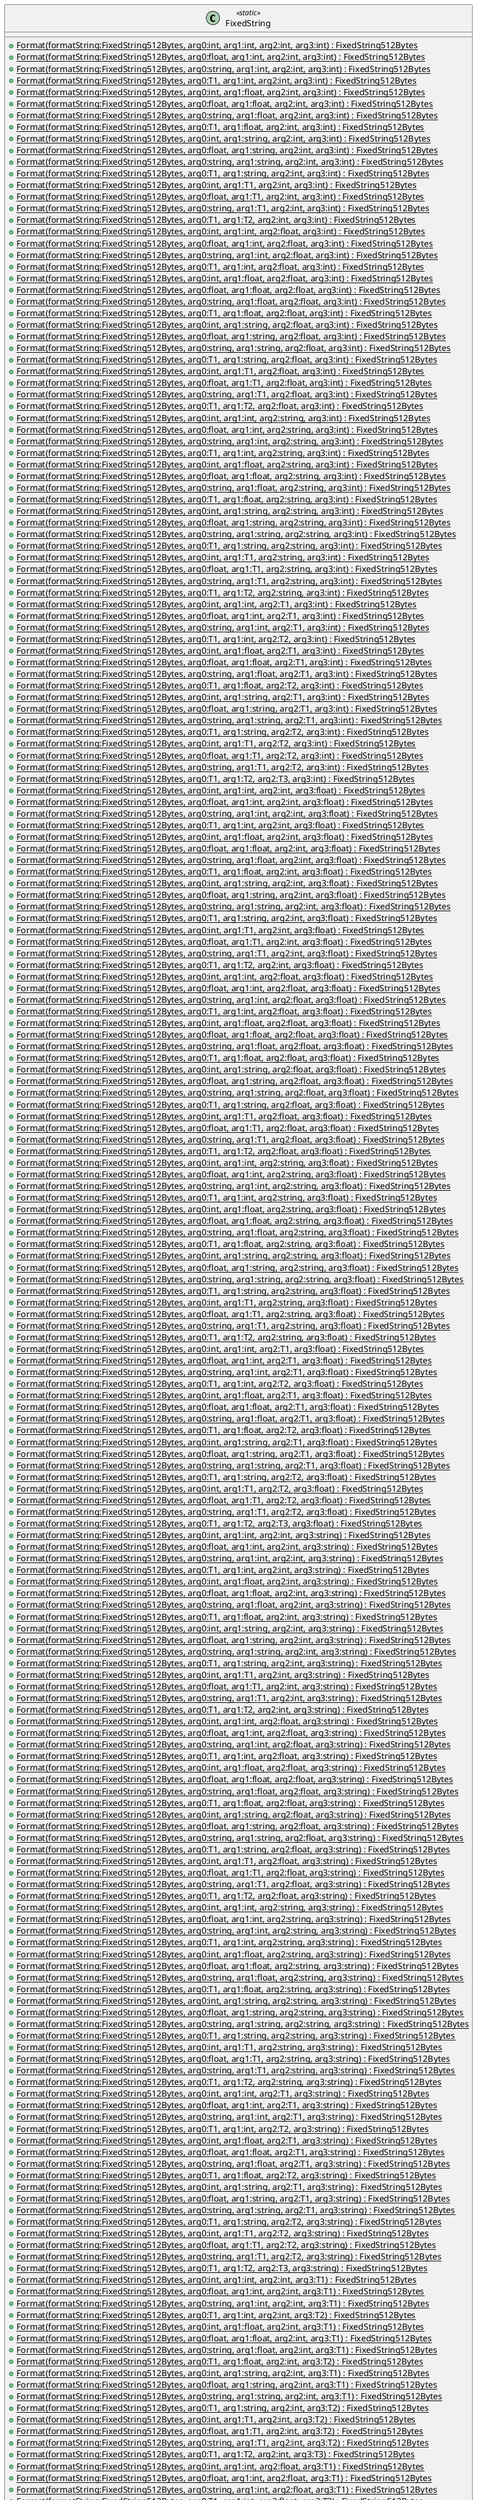 @startuml
class FixedString <<static>> {
    + {static} Format(formatString:FixedString512Bytes, arg0:int, arg1:int, arg2:int, arg3:int) : FixedString512Bytes
    + {static} Format(formatString:FixedString512Bytes, arg0:float, arg1:int, arg2:int, arg3:int) : FixedString512Bytes
    + {static} Format(formatString:FixedString512Bytes, arg0:string, arg1:int, arg2:int, arg3:int) : FixedString512Bytes
    + {static} Format(formatString:FixedString512Bytes, arg0:T1, arg1:int, arg2:int, arg3:int) : FixedString512Bytes
    + {static} Format(formatString:FixedString512Bytes, arg0:int, arg1:float, arg2:int, arg3:int) : FixedString512Bytes
    + {static} Format(formatString:FixedString512Bytes, arg0:float, arg1:float, arg2:int, arg3:int) : FixedString512Bytes
    + {static} Format(formatString:FixedString512Bytes, arg0:string, arg1:float, arg2:int, arg3:int) : FixedString512Bytes
    + {static} Format(formatString:FixedString512Bytes, arg0:T1, arg1:float, arg2:int, arg3:int) : FixedString512Bytes
    + {static} Format(formatString:FixedString512Bytes, arg0:int, arg1:string, arg2:int, arg3:int) : FixedString512Bytes
    + {static} Format(formatString:FixedString512Bytes, arg0:float, arg1:string, arg2:int, arg3:int) : FixedString512Bytes
    + {static} Format(formatString:FixedString512Bytes, arg0:string, arg1:string, arg2:int, arg3:int) : FixedString512Bytes
    + {static} Format(formatString:FixedString512Bytes, arg0:T1, arg1:string, arg2:int, arg3:int) : FixedString512Bytes
    + {static} Format(formatString:FixedString512Bytes, arg0:int, arg1:T1, arg2:int, arg3:int) : FixedString512Bytes
    + {static} Format(formatString:FixedString512Bytes, arg0:float, arg1:T1, arg2:int, arg3:int) : FixedString512Bytes
    + {static} Format(formatString:FixedString512Bytes, arg0:string, arg1:T1, arg2:int, arg3:int) : FixedString512Bytes
    + {static} Format(formatString:FixedString512Bytes, arg0:T1, arg1:T2, arg2:int, arg3:int) : FixedString512Bytes
    + {static} Format(formatString:FixedString512Bytes, arg0:int, arg1:int, arg2:float, arg3:int) : FixedString512Bytes
    + {static} Format(formatString:FixedString512Bytes, arg0:float, arg1:int, arg2:float, arg3:int) : FixedString512Bytes
    + {static} Format(formatString:FixedString512Bytes, arg0:string, arg1:int, arg2:float, arg3:int) : FixedString512Bytes
    + {static} Format(formatString:FixedString512Bytes, arg0:T1, arg1:int, arg2:float, arg3:int) : FixedString512Bytes
    + {static} Format(formatString:FixedString512Bytes, arg0:int, arg1:float, arg2:float, arg3:int) : FixedString512Bytes
    + {static} Format(formatString:FixedString512Bytes, arg0:float, arg1:float, arg2:float, arg3:int) : FixedString512Bytes
    + {static} Format(formatString:FixedString512Bytes, arg0:string, arg1:float, arg2:float, arg3:int) : FixedString512Bytes
    + {static} Format(formatString:FixedString512Bytes, arg0:T1, arg1:float, arg2:float, arg3:int) : FixedString512Bytes
    + {static} Format(formatString:FixedString512Bytes, arg0:int, arg1:string, arg2:float, arg3:int) : FixedString512Bytes
    + {static} Format(formatString:FixedString512Bytes, arg0:float, arg1:string, arg2:float, arg3:int) : FixedString512Bytes
    + {static} Format(formatString:FixedString512Bytes, arg0:string, arg1:string, arg2:float, arg3:int) : FixedString512Bytes
    + {static} Format(formatString:FixedString512Bytes, arg0:T1, arg1:string, arg2:float, arg3:int) : FixedString512Bytes
    + {static} Format(formatString:FixedString512Bytes, arg0:int, arg1:T1, arg2:float, arg3:int) : FixedString512Bytes
    + {static} Format(formatString:FixedString512Bytes, arg0:float, arg1:T1, arg2:float, arg3:int) : FixedString512Bytes
    + {static} Format(formatString:FixedString512Bytes, arg0:string, arg1:T1, arg2:float, arg3:int) : FixedString512Bytes
    + {static} Format(formatString:FixedString512Bytes, arg0:T1, arg1:T2, arg2:float, arg3:int) : FixedString512Bytes
    + {static} Format(formatString:FixedString512Bytes, arg0:int, arg1:int, arg2:string, arg3:int) : FixedString512Bytes
    + {static} Format(formatString:FixedString512Bytes, arg0:float, arg1:int, arg2:string, arg3:int) : FixedString512Bytes
    + {static} Format(formatString:FixedString512Bytes, arg0:string, arg1:int, arg2:string, arg3:int) : FixedString512Bytes
    + {static} Format(formatString:FixedString512Bytes, arg0:T1, arg1:int, arg2:string, arg3:int) : FixedString512Bytes
    + {static} Format(formatString:FixedString512Bytes, arg0:int, arg1:float, arg2:string, arg3:int) : FixedString512Bytes
    + {static} Format(formatString:FixedString512Bytes, arg0:float, arg1:float, arg2:string, arg3:int) : FixedString512Bytes
    + {static} Format(formatString:FixedString512Bytes, arg0:string, arg1:float, arg2:string, arg3:int) : FixedString512Bytes
    + {static} Format(formatString:FixedString512Bytes, arg0:T1, arg1:float, arg2:string, arg3:int) : FixedString512Bytes
    + {static} Format(formatString:FixedString512Bytes, arg0:int, arg1:string, arg2:string, arg3:int) : FixedString512Bytes
    + {static} Format(formatString:FixedString512Bytes, arg0:float, arg1:string, arg2:string, arg3:int) : FixedString512Bytes
    + {static} Format(formatString:FixedString512Bytes, arg0:string, arg1:string, arg2:string, arg3:int) : FixedString512Bytes
    + {static} Format(formatString:FixedString512Bytes, arg0:T1, arg1:string, arg2:string, arg3:int) : FixedString512Bytes
    + {static} Format(formatString:FixedString512Bytes, arg0:int, arg1:T1, arg2:string, arg3:int) : FixedString512Bytes
    + {static} Format(formatString:FixedString512Bytes, arg0:float, arg1:T1, arg2:string, arg3:int) : FixedString512Bytes
    + {static} Format(formatString:FixedString512Bytes, arg0:string, arg1:T1, arg2:string, arg3:int) : FixedString512Bytes
    + {static} Format(formatString:FixedString512Bytes, arg0:T1, arg1:T2, arg2:string, arg3:int) : FixedString512Bytes
    + {static} Format(formatString:FixedString512Bytes, arg0:int, arg1:int, arg2:T1, arg3:int) : FixedString512Bytes
    + {static} Format(formatString:FixedString512Bytes, arg0:float, arg1:int, arg2:T1, arg3:int) : FixedString512Bytes
    + {static} Format(formatString:FixedString512Bytes, arg0:string, arg1:int, arg2:T1, arg3:int) : FixedString512Bytes
    + {static} Format(formatString:FixedString512Bytes, arg0:T1, arg1:int, arg2:T2, arg3:int) : FixedString512Bytes
    + {static} Format(formatString:FixedString512Bytes, arg0:int, arg1:float, arg2:T1, arg3:int) : FixedString512Bytes
    + {static} Format(formatString:FixedString512Bytes, arg0:float, arg1:float, arg2:T1, arg3:int) : FixedString512Bytes
    + {static} Format(formatString:FixedString512Bytes, arg0:string, arg1:float, arg2:T1, arg3:int) : FixedString512Bytes
    + {static} Format(formatString:FixedString512Bytes, arg0:T1, arg1:float, arg2:T2, arg3:int) : FixedString512Bytes
    + {static} Format(formatString:FixedString512Bytes, arg0:int, arg1:string, arg2:T1, arg3:int) : FixedString512Bytes
    + {static} Format(formatString:FixedString512Bytes, arg0:float, arg1:string, arg2:T1, arg3:int) : FixedString512Bytes
    + {static} Format(formatString:FixedString512Bytes, arg0:string, arg1:string, arg2:T1, arg3:int) : FixedString512Bytes
    + {static} Format(formatString:FixedString512Bytes, arg0:T1, arg1:string, arg2:T2, arg3:int) : FixedString512Bytes
    + {static} Format(formatString:FixedString512Bytes, arg0:int, arg1:T1, arg2:T2, arg3:int) : FixedString512Bytes
    + {static} Format(formatString:FixedString512Bytes, arg0:float, arg1:T1, arg2:T2, arg3:int) : FixedString512Bytes
    + {static} Format(formatString:FixedString512Bytes, arg0:string, arg1:T1, arg2:T2, arg3:int) : FixedString512Bytes
    + {static} Format(formatString:FixedString512Bytes, arg0:T1, arg1:T2, arg2:T3, arg3:int) : FixedString512Bytes
    + {static} Format(formatString:FixedString512Bytes, arg0:int, arg1:int, arg2:int, arg3:float) : FixedString512Bytes
    + {static} Format(formatString:FixedString512Bytes, arg0:float, arg1:int, arg2:int, arg3:float) : FixedString512Bytes
    + {static} Format(formatString:FixedString512Bytes, arg0:string, arg1:int, arg2:int, arg3:float) : FixedString512Bytes
    + {static} Format(formatString:FixedString512Bytes, arg0:T1, arg1:int, arg2:int, arg3:float) : FixedString512Bytes
    + {static} Format(formatString:FixedString512Bytes, arg0:int, arg1:float, arg2:int, arg3:float) : FixedString512Bytes
    + {static} Format(formatString:FixedString512Bytes, arg0:float, arg1:float, arg2:int, arg3:float) : FixedString512Bytes
    + {static} Format(formatString:FixedString512Bytes, arg0:string, arg1:float, arg2:int, arg3:float) : FixedString512Bytes
    + {static} Format(formatString:FixedString512Bytes, arg0:T1, arg1:float, arg2:int, arg3:float) : FixedString512Bytes
    + {static} Format(formatString:FixedString512Bytes, arg0:int, arg1:string, arg2:int, arg3:float) : FixedString512Bytes
    + {static} Format(formatString:FixedString512Bytes, arg0:float, arg1:string, arg2:int, arg3:float) : FixedString512Bytes
    + {static} Format(formatString:FixedString512Bytes, arg0:string, arg1:string, arg2:int, arg3:float) : FixedString512Bytes
    + {static} Format(formatString:FixedString512Bytes, arg0:T1, arg1:string, arg2:int, arg3:float) : FixedString512Bytes
    + {static} Format(formatString:FixedString512Bytes, arg0:int, arg1:T1, arg2:int, arg3:float) : FixedString512Bytes
    + {static} Format(formatString:FixedString512Bytes, arg0:float, arg1:T1, arg2:int, arg3:float) : FixedString512Bytes
    + {static} Format(formatString:FixedString512Bytes, arg0:string, arg1:T1, arg2:int, arg3:float) : FixedString512Bytes
    + {static} Format(formatString:FixedString512Bytes, arg0:T1, arg1:T2, arg2:int, arg3:float) : FixedString512Bytes
    + {static} Format(formatString:FixedString512Bytes, arg0:int, arg1:int, arg2:float, arg3:float) : FixedString512Bytes
    + {static} Format(formatString:FixedString512Bytes, arg0:float, arg1:int, arg2:float, arg3:float) : FixedString512Bytes
    + {static} Format(formatString:FixedString512Bytes, arg0:string, arg1:int, arg2:float, arg3:float) : FixedString512Bytes
    + {static} Format(formatString:FixedString512Bytes, arg0:T1, arg1:int, arg2:float, arg3:float) : FixedString512Bytes
    + {static} Format(formatString:FixedString512Bytes, arg0:int, arg1:float, arg2:float, arg3:float) : FixedString512Bytes
    + {static} Format(formatString:FixedString512Bytes, arg0:float, arg1:float, arg2:float, arg3:float) : FixedString512Bytes
    + {static} Format(formatString:FixedString512Bytes, arg0:string, arg1:float, arg2:float, arg3:float) : FixedString512Bytes
    + {static} Format(formatString:FixedString512Bytes, arg0:T1, arg1:float, arg2:float, arg3:float) : FixedString512Bytes
    + {static} Format(formatString:FixedString512Bytes, arg0:int, arg1:string, arg2:float, arg3:float) : FixedString512Bytes
    + {static} Format(formatString:FixedString512Bytes, arg0:float, arg1:string, arg2:float, arg3:float) : FixedString512Bytes
    + {static} Format(formatString:FixedString512Bytes, arg0:string, arg1:string, arg2:float, arg3:float) : FixedString512Bytes
    + {static} Format(formatString:FixedString512Bytes, arg0:T1, arg1:string, arg2:float, arg3:float) : FixedString512Bytes
    + {static} Format(formatString:FixedString512Bytes, arg0:int, arg1:T1, arg2:float, arg3:float) : FixedString512Bytes
    + {static} Format(formatString:FixedString512Bytes, arg0:float, arg1:T1, arg2:float, arg3:float) : FixedString512Bytes
    + {static} Format(formatString:FixedString512Bytes, arg0:string, arg1:T1, arg2:float, arg3:float) : FixedString512Bytes
    + {static} Format(formatString:FixedString512Bytes, arg0:T1, arg1:T2, arg2:float, arg3:float) : FixedString512Bytes
    + {static} Format(formatString:FixedString512Bytes, arg0:int, arg1:int, arg2:string, arg3:float) : FixedString512Bytes
    + {static} Format(formatString:FixedString512Bytes, arg0:float, arg1:int, arg2:string, arg3:float) : FixedString512Bytes
    + {static} Format(formatString:FixedString512Bytes, arg0:string, arg1:int, arg2:string, arg3:float) : FixedString512Bytes
    + {static} Format(formatString:FixedString512Bytes, arg0:T1, arg1:int, arg2:string, arg3:float) : FixedString512Bytes
    + {static} Format(formatString:FixedString512Bytes, arg0:int, arg1:float, arg2:string, arg3:float) : FixedString512Bytes
    + {static} Format(formatString:FixedString512Bytes, arg0:float, arg1:float, arg2:string, arg3:float) : FixedString512Bytes
    + {static} Format(formatString:FixedString512Bytes, arg0:string, arg1:float, arg2:string, arg3:float) : FixedString512Bytes
    + {static} Format(formatString:FixedString512Bytes, arg0:T1, arg1:float, arg2:string, arg3:float) : FixedString512Bytes
    + {static} Format(formatString:FixedString512Bytes, arg0:int, arg1:string, arg2:string, arg3:float) : FixedString512Bytes
    + {static} Format(formatString:FixedString512Bytes, arg0:float, arg1:string, arg2:string, arg3:float) : FixedString512Bytes
    + {static} Format(formatString:FixedString512Bytes, arg0:string, arg1:string, arg2:string, arg3:float) : FixedString512Bytes
    + {static} Format(formatString:FixedString512Bytes, arg0:T1, arg1:string, arg2:string, arg3:float) : FixedString512Bytes
    + {static} Format(formatString:FixedString512Bytes, arg0:int, arg1:T1, arg2:string, arg3:float) : FixedString512Bytes
    + {static} Format(formatString:FixedString512Bytes, arg0:float, arg1:T1, arg2:string, arg3:float) : FixedString512Bytes
    + {static} Format(formatString:FixedString512Bytes, arg0:string, arg1:T1, arg2:string, arg3:float) : FixedString512Bytes
    + {static} Format(formatString:FixedString512Bytes, arg0:T1, arg1:T2, arg2:string, arg3:float) : FixedString512Bytes
    + {static} Format(formatString:FixedString512Bytes, arg0:int, arg1:int, arg2:T1, arg3:float) : FixedString512Bytes
    + {static} Format(formatString:FixedString512Bytes, arg0:float, arg1:int, arg2:T1, arg3:float) : FixedString512Bytes
    + {static} Format(formatString:FixedString512Bytes, arg0:string, arg1:int, arg2:T1, arg3:float) : FixedString512Bytes
    + {static} Format(formatString:FixedString512Bytes, arg0:T1, arg1:int, arg2:T2, arg3:float) : FixedString512Bytes
    + {static} Format(formatString:FixedString512Bytes, arg0:int, arg1:float, arg2:T1, arg3:float) : FixedString512Bytes
    + {static} Format(formatString:FixedString512Bytes, arg0:float, arg1:float, arg2:T1, arg3:float) : FixedString512Bytes
    + {static} Format(formatString:FixedString512Bytes, arg0:string, arg1:float, arg2:T1, arg3:float) : FixedString512Bytes
    + {static} Format(formatString:FixedString512Bytes, arg0:T1, arg1:float, arg2:T2, arg3:float) : FixedString512Bytes
    + {static} Format(formatString:FixedString512Bytes, arg0:int, arg1:string, arg2:T1, arg3:float) : FixedString512Bytes
    + {static} Format(formatString:FixedString512Bytes, arg0:float, arg1:string, arg2:T1, arg3:float) : FixedString512Bytes
    + {static} Format(formatString:FixedString512Bytes, arg0:string, arg1:string, arg2:T1, arg3:float) : FixedString512Bytes
    + {static} Format(formatString:FixedString512Bytes, arg0:T1, arg1:string, arg2:T2, arg3:float) : FixedString512Bytes
    + {static} Format(formatString:FixedString512Bytes, arg0:int, arg1:T1, arg2:T2, arg3:float) : FixedString512Bytes
    + {static} Format(formatString:FixedString512Bytes, arg0:float, arg1:T1, arg2:T2, arg3:float) : FixedString512Bytes
    + {static} Format(formatString:FixedString512Bytes, arg0:string, arg1:T1, arg2:T2, arg3:float) : FixedString512Bytes
    + {static} Format(formatString:FixedString512Bytes, arg0:T1, arg1:T2, arg2:T3, arg3:float) : FixedString512Bytes
    + {static} Format(formatString:FixedString512Bytes, arg0:int, arg1:int, arg2:int, arg3:string) : FixedString512Bytes
    + {static} Format(formatString:FixedString512Bytes, arg0:float, arg1:int, arg2:int, arg3:string) : FixedString512Bytes
    + {static} Format(formatString:FixedString512Bytes, arg0:string, arg1:int, arg2:int, arg3:string) : FixedString512Bytes
    + {static} Format(formatString:FixedString512Bytes, arg0:T1, arg1:int, arg2:int, arg3:string) : FixedString512Bytes
    + {static} Format(formatString:FixedString512Bytes, arg0:int, arg1:float, arg2:int, arg3:string) : FixedString512Bytes
    + {static} Format(formatString:FixedString512Bytes, arg0:float, arg1:float, arg2:int, arg3:string) : FixedString512Bytes
    + {static} Format(formatString:FixedString512Bytes, arg0:string, arg1:float, arg2:int, arg3:string) : FixedString512Bytes
    + {static} Format(formatString:FixedString512Bytes, arg0:T1, arg1:float, arg2:int, arg3:string) : FixedString512Bytes
    + {static} Format(formatString:FixedString512Bytes, arg0:int, arg1:string, arg2:int, arg3:string) : FixedString512Bytes
    + {static} Format(formatString:FixedString512Bytes, arg0:float, arg1:string, arg2:int, arg3:string) : FixedString512Bytes
    + {static} Format(formatString:FixedString512Bytes, arg0:string, arg1:string, arg2:int, arg3:string) : FixedString512Bytes
    + {static} Format(formatString:FixedString512Bytes, arg0:T1, arg1:string, arg2:int, arg3:string) : FixedString512Bytes
    + {static} Format(formatString:FixedString512Bytes, arg0:int, arg1:T1, arg2:int, arg3:string) : FixedString512Bytes
    + {static} Format(formatString:FixedString512Bytes, arg0:float, arg1:T1, arg2:int, arg3:string) : FixedString512Bytes
    + {static} Format(formatString:FixedString512Bytes, arg0:string, arg1:T1, arg2:int, arg3:string) : FixedString512Bytes
    + {static} Format(formatString:FixedString512Bytes, arg0:T1, arg1:T2, arg2:int, arg3:string) : FixedString512Bytes
    + {static} Format(formatString:FixedString512Bytes, arg0:int, arg1:int, arg2:float, arg3:string) : FixedString512Bytes
    + {static} Format(formatString:FixedString512Bytes, arg0:float, arg1:int, arg2:float, arg3:string) : FixedString512Bytes
    + {static} Format(formatString:FixedString512Bytes, arg0:string, arg1:int, arg2:float, arg3:string) : FixedString512Bytes
    + {static} Format(formatString:FixedString512Bytes, arg0:T1, arg1:int, arg2:float, arg3:string) : FixedString512Bytes
    + {static} Format(formatString:FixedString512Bytes, arg0:int, arg1:float, arg2:float, arg3:string) : FixedString512Bytes
    + {static} Format(formatString:FixedString512Bytes, arg0:float, arg1:float, arg2:float, arg3:string) : FixedString512Bytes
    + {static} Format(formatString:FixedString512Bytes, arg0:string, arg1:float, arg2:float, arg3:string) : FixedString512Bytes
    + {static} Format(formatString:FixedString512Bytes, arg0:T1, arg1:float, arg2:float, arg3:string) : FixedString512Bytes
    + {static} Format(formatString:FixedString512Bytes, arg0:int, arg1:string, arg2:float, arg3:string) : FixedString512Bytes
    + {static} Format(formatString:FixedString512Bytes, arg0:float, arg1:string, arg2:float, arg3:string) : FixedString512Bytes
    + {static} Format(formatString:FixedString512Bytes, arg0:string, arg1:string, arg2:float, arg3:string) : FixedString512Bytes
    + {static} Format(formatString:FixedString512Bytes, arg0:T1, arg1:string, arg2:float, arg3:string) : FixedString512Bytes
    + {static} Format(formatString:FixedString512Bytes, arg0:int, arg1:T1, arg2:float, arg3:string) : FixedString512Bytes
    + {static} Format(formatString:FixedString512Bytes, arg0:float, arg1:T1, arg2:float, arg3:string) : FixedString512Bytes
    + {static} Format(formatString:FixedString512Bytes, arg0:string, arg1:T1, arg2:float, arg3:string) : FixedString512Bytes
    + {static} Format(formatString:FixedString512Bytes, arg0:T1, arg1:T2, arg2:float, arg3:string) : FixedString512Bytes
    + {static} Format(formatString:FixedString512Bytes, arg0:int, arg1:int, arg2:string, arg3:string) : FixedString512Bytes
    + {static} Format(formatString:FixedString512Bytes, arg0:float, arg1:int, arg2:string, arg3:string) : FixedString512Bytes
    + {static} Format(formatString:FixedString512Bytes, arg0:string, arg1:int, arg2:string, arg3:string) : FixedString512Bytes
    + {static} Format(formatString:FixedString512Bytes, arg0:T1, arg1:int, arg2:string, arg3:string) : FixedString512Bytes
    + {static} Format(formatString:FixedString512Bytes, arg0:int, arg1:float, arg2:string, arg3:string) : FixedString512Bytes
    + {static} Format(formatString:FixedString512Bytes, arg0:float, arg1:float, arg2:string, arg3:string) : FixedString512Bytes
    + {static} Format(formatString:FixedString512Bytes, arg0:string, arg1:float, arg2:string, arg3:string) : FixedString512Bytes
    + {static} Format(formatString:FixedString512Bytes, arg0:T1, arg1:float, arg2:string, arg3:string) : FixedString512Bytes
    + {static} Format(formatString:FixedString512Bytes, arg0:int, arg1:string, arg2:string, arg3:string) : FixedString512Bytes
    + {static} Format(formatString:FixedString512Bytes, arg0:float, arg1:string, arg2:string, arg3:string) : FixedString512Bytes
    + {static} Format(formatString:FixedString512Bytes, arg0:string, arg1:string, arg2:string, arg3:string) : FixedString512Bytes
    + {static} Format(formatString:FixedString512Bytes, arg0:T1, arg1:string, arg2:string, arg3:string) : FixedString512Bytes
    + {static} Format(formatString:FixedString512Bytes, arg0:int, arg1:T1, arg2:string, arg3:string) : FixedString512Bytes
    + {static} Format(formatString:FixedString512Bytes, arg0:float, arg1:T1, arg2:string, arg3:string) : FixedString512Bytes
    + {static} Format(formatString:FixedString512Bytes, arg0:string, arg1:T1, arg2:string, arg3:string) : FixedString512Bytes
    + {static} Format(formatString:FixedString512Bytes, arg0:T1, arg1:T2, arg2:string, arg3:string) : FixedString512Bytes
    + {static} Format(formatString:FixedString512Bytes, arg0:int, arg1:int, arg2:T1, arg3:string) : FixedString512Bytes
    + {static} Format(formatString:FixedString512Bytes, arg0:float, arg1:int, arg2:T1, arg3:string) : FixedString512Bytes
    + {static} Format(formatString:FixedString512Bytes, arg0:string, arg1:int, arg2:T1, arg3:string) : FixedString512Bytes
    + {static} Format(formatString:FixedString512Bytes, arg0:T1, arg1:int, arg2:T2, arg3:string) : FixedString512Bytes
    + {static} Format(formatString:FixedString512Bytes, arg0:int, arg1:float, arg2:T1, arg3:string) : FixedString512Bytes
    + {static} Format(formatString:FixedString512Bytes, arg0:float, arg1:float, arg2:T1, arg3:string) : FixedString512Bytes
    + {static} Format(formatString:FixedString512Bytes, arg0:string, arg1:float, arg2:T1, arg3:string) : FixedString512Bytes
    + {static} Format(formatString:FixedString512Bytes, arg0:T1, arg1:float, arg2:T2, arg3:string) : FixedString512Bytes
    + {static} Format(formatString:FixedString512Bytes, arg0:int, arg1:string, arg2:T1, arg3:string) : FixedString512Bytes
    + {static} Format(formatString:FixedString512Bytes, arg0:float, arg1:string, arg2:T1, arg3:string) : FixedString512Bytes
    + {static} Format(formatString:FixedString512Bytes, arg0:string, arg1:string, arg2:T1, arg3:string) : FixedString512Bytes
    + {static} Format(formatString:FixedString512Bytes, arg0:T1, arg1:string, arg2:T2, arg3:string) : FixedString512Bytes
    + {static} Format(formatString:FixedString512Bytes, arg0:int, arg1:T1, arg2:T2, arg3:string) : FixedString512Bytes
    + {static} Format(formatString:FixedString512Bytes, arg0:float, arg1:T1, arg2:T2, arg3:string) : FixedString512Bytes
    + {static} Format(formatString:FixedString512Bytes, arg0:string, arg1:T1, arg2:T2, arg3:string) : FixedString512Bytes
    + {static} Format(formatString:FixedString512Bytes, arg0:T1, arg1:T2, arg2:T3, arg3:string) : FixedString512Bytes
    + {static} Format(formatString:FixedString512Bytes, arg0:int, arg1:int, arg2:int, arg3:T1) : FixedString512Bytes
    + {static} Format(formatString:FixedString512Bytes, arg0:float, arg1:int, arg2:int, arg3:T1) : FixedString512Bytes
    + {static} Format(formatString:FixedString512Bytes, arg0:string, arg1:int, arg2:int, arg3:T1) : FixedString512Bytes
    + {static} Format(formatString:FixedString512Bytes, arg0:T1, arg1:int, arg2:int, arg3:T2) : FixedString512Bytes
    + {static} Format(formatString:FixedString512Bytes, arg0:int, arg1:float, arg2:int, arg3:T1) : FixedString512Bytes
    + {static} Format(formatString:FixedString512Bytes, arg0:float, arg1:float, arg2:int, arg3:T1) : FixedString512Bytes
    + {static} Format(formatString:FixedString512Bytes, arg0:string, arg1:float, arg2:int, arg3:T1) : FixedString512Bytes
    + {static} Format(formatString:FixedString512Bytes, arg0:T1, arg1:float, arg2:int, arg3:T2) : FixedString512Bytes
    + {static} Format(formatString:FixedString512Bytes, arg0:int, arg1:string, arg2:int, arg3:T1) : FixedString512Bytes
    + {static} Format(formatString:FixedString512Bytes, arg0:float, arg1:string, arg2:int, arg3:T1) : FixedString512Bytes
    + {static} Format(formatString:FixedString512Bytes, arg0:string, arg1:string, arg2:int, arg3:T1) : FixedString512Bytes
    + {static} Format(formatString:FixedString512Bytes, arg0:T1, arg1:string, arg2:int, arg3:T2) : FixedString512Bytes
    + {static} Format(formatString:FixedString512Bytes, arg0:int, arg1:T1, arg2:int, arg3:T2) : FixedString512Bytes
    + {static} Format(formatString:FixedString512Bytes, arg0:float, arg1:T1, arg2:int, arg3:T2) : FixedString512Bytes
    + {static} Format(formatString:FixedString512Bytes, arg0:string, arg1:T1, arg2:int, arg3:T2) : FixedString512Bytes
    + {static} Format(formatString:FixedString512Bytes, arg0:T1, arg1:T2, arg2:int, arg3:T3) : FixedString512Bytes
    + {static} Format(formatString:FixedString512Bytes, arg0:int, arg1:int, arg2:float, arg3:T1) : FixedString512Bytes
    + {static} Format(formatString:FixedString512Bytes, arg0:float, arg1:int, arg2:float, arg3:T1) : FixedString512Bytes
    + {static} Format(formatString:FixedString512Bytes, arg0:string, arg1:int, arg2:float, arg3:T1) : FixedString512Bytes
    + {static} Format(formatString:FixedString512Bytes, arg0:T1, arg1:int, arg2:float, arg3:T2) : FixedString512Bytes
    + {static} Format(formatString:FixedString512Bytes, arg0:int, arg1:float, arg2:float, arg3:T1) : FixedString512Bytes
    + {static} Format(formatString:FixedString512Bytes, arg0:float, arg1:float, arg2:float, arg3:T1) : FixedString512Bytes
    + {static} Format(formatString:FixedString512Bytes, arg0:string, arg1:float, arg2:float, arg3:T1) : FixedString512Bytes
    + {static} Format(formatString:FixedString512Bytes, arg0:T1, arg1:float, arg2:float, arg3:T2) : FixedString512Bytes
    + {static} Format(formatString:FixedString512Bytes, arg0:int, arg1:string, arg2:float, arg3:T1) : FixedString512Bytes
    + {static} Format(formatString:FixedString512Bytes, arg0:float, arg1:string, arg2:float, arg3:T1) : FixedString512Bytes
    + {static} Format(formatString:FixedString512Bytes, arg0:string, arg1:string, arg2:float, arg3:T1) : FixedString512Bytes
    + {static} Format(formatString:FixedString512Bytes, arg0:T1, arg1:string, arg2:float, arg3:T2) : FixedString512Bytes
    + {static} Format(formatString:FixedString512Bytes, arg0:int, arg1:T1, arg2:float, arg3:T2) : FixedString512Bytes
    + {static} Format(formatString:FixedString512Bytes, arg0:float, arg1:T1, arg2:float, arg3:T2) : FixedString512Bytes
    + {static} Format(formatString:FixedString512Bytes, arg0:string, arg1:T1, arg2:float, arg3:T2) : FixedString512Bytes
    + {static} Format(formatString:FixedString512Bytes, arg0:T1, arg1:T2, arg2:float, arg3:T3) : FixedString512Bytes
    + {static} Format(formatString:FixedString512Bytes, arg0:int, arg1:int, arg2:string, arg3:T1) : FixedString512Bytes
    + {static} Format(formatString:FixedString512Bytes, arg0:float, arg1:int, arg2:string, arg3:T1) : FixedString512Bytes
    + {static} Format(formatString:FixedString512Bytes, arg0:string, arg1:int, arg2:string, arg3:T1) : FixedString512Bytes
    + {static} Format(formatString:FixedString512Bytes, arg0:T1, arg1:int, arg2:string, arg3:T2) : FixedString512Bytes
    + {static} Format(formatString:FixedString512Bytes, arg0:int, arg1:float, arg2:string, arg3:T1) : FixedString512Bytes
    + {static} Format(formatString:FixedString512Bytes, arg0:float, arg1:float, arg2:string, arg3:T1) : FixedString512Bytes
    + {static} Format(formatString:FixedString512Bytes, arg0:string, arg1:float, arg2:string, arg3:T1) : FixedString512Bytes
    + {static} Format(formatString:FixedString512Bytes, arg0:T1, arg1:float, arg2:string, arg3:T2) : FixedString512Bytes
    + {static} Format(formatString:FixedString512Bytes, arg0:int, arg1:string, arg2:string, arg3:T1) : FixedString512Bytes
    + {static} Format(formatString:FixedString512Bytes, arg0:float, arg1:string, arg2:string, arg3:T1) : FixedString512Bytes
    + {static} Format(formatString:FixedString512Bytes, arg0:string, arg1:string, arg2:string, arg3:T1) : FixedString512Bytes
    + {static} Format(formatString:FixedString512Bytes, arg0:T1, arg1:string, arg2:string, arg3:T2) : FixedString512Bytes
    + {static} Format(formatString:FixedString512Bytes, arg0:int, arg1:T1, arg2:string, arg3:T2) : FixedString512Bytes
    + {static} Format(formatString:FixedString512Bytes, arg0:float, arg1:T1, arg2:string, arg3:T2) : FixedString512Bytes
    + {static} Format(formatString:FixedString512Bytes, arg0:string, arg1:T1, arg2:string, arg3:T2) : FixedString512Bytes
    + {static} Format(formatString:FixedString512Bytes, arg0:T1, arg1:T2, arg2:string, arg3:T3) : FixedString512Bytes
    + {static} Format(formatString:FixedString512Bytes, arg0:int, arg1:int, arg2:T1, arg3:T2) : FixedString512Bytes
    + {static} Format(formatString:FixedString512Bytes, arg0:float, arg1:int, arg2:T1, arg3:T2) : FixedString512Bytes
    + {static} Format(formatString:FixedString512Bytes, arg0:string, arg1:int, arg2:T1, arg3:T2) : FixedString512Bytes
    + {static} Format(formatString:FixedString512Bytes, arg0:T1, arg1:int, arg2:T2, arg3:T3) : FixedString512Bytes
    + {static} Format(formatString:FixedString512Bytes, arg0:int, arg1:float, arg2:T1, arg3:T2) : FixedString512Bytes
    + {static} Format(formatString:FixedString512Bytes, arg0:float, arg1:float, arg2:T1, arg3:T2) : FixedString512Bytes
    + {static} Format(formatString:FixedString512Bytes, arg0:string, arg1:float, arg2:T1, arg3:T2) : FixedString512Bytes
    + {static} Format(formatString:FixedString512Bytes, arg0:T1, arg1:float, arg2:T2, arg3:T3) : FixedString512Bytes
    + {static} Format(formatString:FixedString512Bytes, arg0:int, arg1:string, arg2:T1, arg3:T2) : FixedString512Bytes
    + {static} Format(formatString:FixedString512Bytes, arg0:float, arg1:string, arg2:T1, arg3:T2) : FixedString512Bytes
    + {static} Format(formatString:FixedString512Bytes, arg0:string, arg1:string, arg2:T1, arg3:T2) : FixedString512Bytes
    + {static} Format(formatString:FixedString512Bytes, arg0:T1, arg1:string, arg2:T2, arg3:T3) : FixedString512Bytes
    + {static} Format(formatString:FixedString512Bytes, arg0:int, arg1:T1, arg2:T2, arg3:T3) : FixedString512Bytes
    + {static} Format(formatString:FixedString512Bytes, arg0:float, arg1:T1, arg2:T2, arg3:T3) : FixedString512Bytes
    + {static} Format(formatString:FixedString512Bytes, arg0:string, arg1:T1, arg2:T2, arg3:T3) : FixedString512Bytes
    + {static} Format(formatString:FixedString512Bytes, arg0:T1, arg1:T2, arg2:T3, arg3:T4) : FixedString512Bytes
    + {static} Format(formatString:FixedString128Bytes, arg0:int, arg1:int, arg2:int) : FixedString128Bytes
    + {static} Format(formatString:FixedString128Bytes, arg0:float, arg1:int, arg2:int) : FixedString128Bytes
    + {static} Format(formatString:FixedString128Bytes, arg0:string, arg1:int, arg2:int) : FixedString128Bytes
    + {static} Format(formatString:FixedString128Bytes, arg0:T1, arg1:int, arg2:int) : FixedString128Bytes
    + {static} Format(formatString:FixedString128Bytes, arg0:int, arg1:float, arg2:int) : FixedString128Bytes
    + {static} Format(formatString:FixedString128Bytes, arg0:float, arg1:float, arg2:int) : FixedString128Bytes
    + {static} Format(formatString:FixedString128Bytes, arg0:string, arg1:float, arg2:int) : FixedString128Bytes
    + {static} Format(formatString:FixedString128Bytes, arg0:T1, arg1:float, arg2:int) : FixedString128Bytes
    + {static} Format(formatString:FixedString128Bytes, arg0:int, arg1:string, arg2:int) : FixedString128Bytes
    + {static} Format(formatString:FixedString128Bytes, arg0:float, arg1:string, arg2:int) : FixedString128Bytes
    + {static} Format(formatString:FixedString128Bytes, arg0:string, arg1:string, arg2:int) : FixedString128Bytes
    + {static} Format(formatString:FixedString128Bytes, arg0:T1, arg1:string, arg2:int) : FixedString128Bytes
    + {static} Format(formatString:FixedString128Bytes, arg0:int, arg1:T1, arg2:int) : FixedString128Bytes
    + {static} Format(formatString:FixedString128Bytes, arg0:float, arg1:T1, arg2:int) : FixedString128Bytes
    + {static} Format(formatString:FixedString128Bytes, arg0:string, arg1:T1, arg2:int) : FixedString128Bytes
    + {static} Format(formatString:FixedString128Bytes, arg0:T1, arg1:T2, arg2:int) : FixedString128Bytes
    + {static} Format(formatString:FixedString128Bytes, arg0:int, arg1:int, arg2:float) : FixedString128Bytes
    + {static} Format(formatString:FixedString128Bytes, arg0:float, arg1:int, arg2:float) : FixedString128Bytes
    + {static} Format(formatString:FixedString128Bytes, arg0:string, arg1:int, arg2:float) : FixedString128Bytes
    + {static} Format(formatString:FixedString128Bytes, arg0:T1, arg1:int, arg2:float) : FixedString128Bytes
    + {static} Format(formatString:FixedString128Bytes, arg0:int, arg1:float, arg2:float) : FixedString128Bytes
    + {static} Format(formatString:FixedString128Bytes, arg0:float, arg1:float, arg2:float) : FixedString128Bytes
    + {static} Format(formatString:FixedString128Bytes, arg0:string, arg1:float, arg2:float) : FixedString128Bytes
    + {static} Format(formatString:FixedString128Bytes, arg0:T1, arg1:float, arg2:float) : FixedString128Bytes
    + {static} Format(formatString:FixedString128Bytes, arg0:int, arg1:string, arg2:float) : FixedString128Bytes
    + {static} Format(formatString:FixedString128Bytes, arg0:float, arg1:string, arg2:float) : FixedString128Bytes
    + {static} Format(formatString:FixedString128Bytes, arg0:string, arg1:string, arg2:float) : FixedString128Bytes
    + {static} Format(formatString:FixedString128Bytes, arg0:T1, arg1:string, arg2:float) : FixedString128Bytes
    + {static} Format(formatString:FixedString128Bytes, arg0:int, arg1:T1, arg2:float) : FixedString128Bytes
    + {static} Format(formatString:FixedString128Bytes, arg0:float, arg1:T1, arg2:float) : FixedString128Bytes
    + {static} Format(formatString:FixedString128Bytes, arg0:string, arg1:T1, arg2:float) : FixedString128Bytes
    + {static} Format(formatString:FixedString128Bytes, arg0:T1, arg1:T2, arg2:float) : FixedString128Bytes
    + {static} Format(formatString:FixedString128Bytes, arg0:int, arg1:int, arg2:string) : FixedString128Bytes
    + {static} Format(formatString:FixedString128Bytes, arg0:float, arg1:int, arg2:string) : FixedString128Bytes
    + {static} Format(formatString:FixedString128Bytes, arg0:string, arg1:int, arg2:string) : FixedString128Bytes
    + {static} Format(formatString:FixedString128Bytes, arg0:T1, arg1:int, arg2:string) : FixedString128Bytes
    + {static} Format(formatString:FixedString128Bytes, arg0:int, arg1:float, arg2:string) : FixedString128Bytes
    + {static} Format(formatString:FixedString128Bytes, arg0:float, arg1:float, arg2:string) : FixedString128Bytes
    + {static} Format(formatString:FixedString128Bytes, arg0:string, arg1:float, arg2:string) : FixedString128Bytes
    + {static} Format(formatString:FixedString128Bytes, arg0:T1, arg1:float, arg2:string) : FixedString128Bytes
    + {static} Format(formatString:FixedString128Bytes, arg0:int, arg1:string, arg2:string) : FixedString128Bytes
    + {static} Format(formatString:FixedString128Bytes, arg0:float, arg1:string, arg2:string) : FixedString128Bytes
    + {static} Format(formatString:FixedString128Bytes, arg0:string, arg1:string, arg2:string) : FixedString128Bytes
    + {static} Format(formatString:FixedString128Bytes, arg0:T1, arg1:string, arg2:string) : FixedString128Bytes
    + {static} Format(formatString:FixedString128Bytes, arg0:int, arg1:T1, arg2:string) : FixedString128Bytes
    + {static} Format(formatString:FixedString128Bytes, arg0:float, arg1:T1, arg2:string) : FixedString128Bytes
    + {static} Format(formatString:FixedString128Bytes, arg0:string, arg1:T1, arg2:string) : FixedString128Bytes
    + {static} Format(formatString:FixedString128Bytes, arg0:T1, arg1:T2, arg2:string) : FixedString128Bytes
    + {static} Format(formatString:FixedString128Bytes, arg0:int, arg1:int, arg2:T1) : FixedString128Bytes
    + {static} Format(formatString:FixedString128Bytes, arg0:float, arg1:int, arg2:T1) : FixedString128Bytes
    + {static} Format(formatString:FixedString128Bytes, arg0:string, arg1:int, arg2:T1) : FixedString128Bytes
    + {static} Format(formatString:FixedString128Bytes, arg0:T1, arg1:int, arg2:T2) : FixedString128Bytes
    + {static} Format(formatString:FixedString128Bytes, arg0:int, arg1:float, arg2:T1) : FixedString128Bytes
    + {static} Format(formatString:FixedString128Bytes, arg0:float, arg1:float, arg2:T1) : FixedString128Bytes
    + {static} Format(formatString:FixedString128Bytes, arg0:string, arg1:float, arg2:T1) : FixedString128Bytes
    + {static} Format(formatString:FixedString128Bytes, arg0:T1, arg1:float, arg2:T2) : FixedString128Bytes
    + {static} Format(formatString:FixedString128Bytes, arg0:int, arg1:string, arg2:T1) : FixedString128Bytes
    + {static} Format(formatString:FixedString128Bytes, arg0:float, arg1:string, arg2:T1) : FixedString128Bytes
    + {static} Format(formatString:FixedString128Bytes, arg0:string, arg1:string, arg2:T1) : FixedString128Bytes
    + {static} Format(formatString:FixedString128Bytes, arg0:T1, arg1:string, arg2:T2) : FixedString128Bytes
    + {static} Format(formatString:FixedString128Bytes, arg0:int, arg1:T1, arg2:T2) : FixedString128Bytes
    + {static} Format(formatString:FixedString128Bytes, arg0:float, arg1:T1, arg2:T2) : FixedString128Bytes
    + {static} Format(formatString:FixedString128Bytes, arg0:string, arg1:T1, arg2:T2) : FixedString128Bytes
    + {static} Format(formatString:FixedString128Bytes, arg0:T1, arg1:T2, arg2:T3) : FixedString128Bytes
    + {static} Format(formatString:FixedString128Bytes, arg0:int, arg1:int) : FixedString128Bytes
    + {static} Format(formatString:FixedString128Bytes, arg0:float, arg1:int) : FixedString128Bytes
    + {static} Format(formatString:FixedString128Bytes, arg0:string, arg1:int) : FixedString128Bytes
    + {static} Format(formatString:FixedString128Bytes, arg0:T1, arg1:int) : FixedString128Bytes
    + {static} Format(formatString:FixedString128Bytes, arg0:int, arg1:float) : FixedString128Bytes
    + {static} Format(formatString:FixedString128Bytes, arg0:float, arg1:float) : FixedString128Bytes
    + {static} Format(formatString:FixedString128Bytes, arg0:string, arg1:float) : FixedString128Bytes
    + {static} Format(formatString:FixedString128Bytes, arg0:T1, arg1:float) : FixedString128Bytes
    + {static} Format(formatString:FixedString128Bytes, arg0:int, arg1:string) : FixedString128Bytes
    + {static} Format(formatString:FixedString128Bytes, arg0:float, arg1:string) : FixedString128Bytes
    + {static} Format(formatString:FixedString128Bytes, arg0:string, arg1:string) : FixedString128Bytes
    + {static} Format(formatString:FixedString128Bytes, arg0:T1, arg1:string) : FixedString128Bytes
    + {static} Format(formatString:FixedString128Bytes, arg0:int, arg1:T1) : FixedString128Bytes
    + {static} Format(formatString:FixedString128Bytes, arg0:float, arg1:T1) : FixedString128Bytes
    + {static} Format(formatString:FixedString128Bytes, arg0:string, arg1:T1) : FixedString128Bytes
    + {static} Format(formatString:FixedString128Bytes, arg0:T1, arg1:T2) : FixedString128Bytes
    + {static} Format(formatString:FixedString128Bytes, arg0:int) : FixedString128Bytes
    + {static} Format(formatString:FixedString128Bytes, arg0:float) : FixedString128Bytes
    + {static} Format(formatString:FixedString128Bytes, arg0:string) : FixedString128Bytes
    + {static} Format(formatString:FixedString128Bytes, arg0:T1) : FixedString128Bytes
}
@enduml
